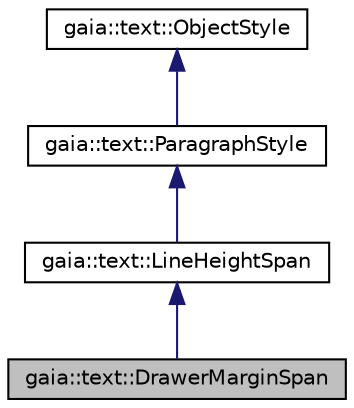 digraph G
{
  edge [fontname="Helvetica",fontsize="10",labelfontname="Helvetica",labelfontsize="10"];
  node [fontname="Helvetica",fontsize="10",shape=record];
  Node1 [label="gaia::text::DrawerMarginSpan",height=0.2,width=0.4,color="black", fillcolor="grey75", style="filled" fontcolor="black"];
  Node2 -> Node1 [dir=back,color="midnightblue",fontsize="10",style="solid",fontname="Helvetica"];
  Node2 [label="gaia::text::LineHeightSpan",height=0.2,width=0.4,color="black", fillcolor="white", style="filled",URL="$dc/db3/classgaia_1_1text_1_1_line_height_span.html",tooltip="This is Interface for line height."];
  Node3 -> Node2 [dir=back,color="midnightblue",fontsize="10",style="solid",fontname="Helvetica"];
  Node3 [label="gaia::text::ParagraphStyle",height=0.2,width=0.4,color="black", fillcolor="white", style="filled",URL="$d4/d70/classgaia_1_1text_1_1_paragraph_style.html",tooltip="The classes that affect paragraph-level text formatting implement this interface."];
  Node4 -> Node3 [dir=back,color="midnightblue",fontsize="10",style="solid",fontname="Helvetica"];
  Node4 [label="gaia::text::ObjectStyle",height=0.2,width=0.4,color="black", fillcolor="white", style="filled",URL="$d7/d55/classgaia_1_1text_1_1_object_style.html",tooltip="ObjectStyle is interface for spannable class."];
}
